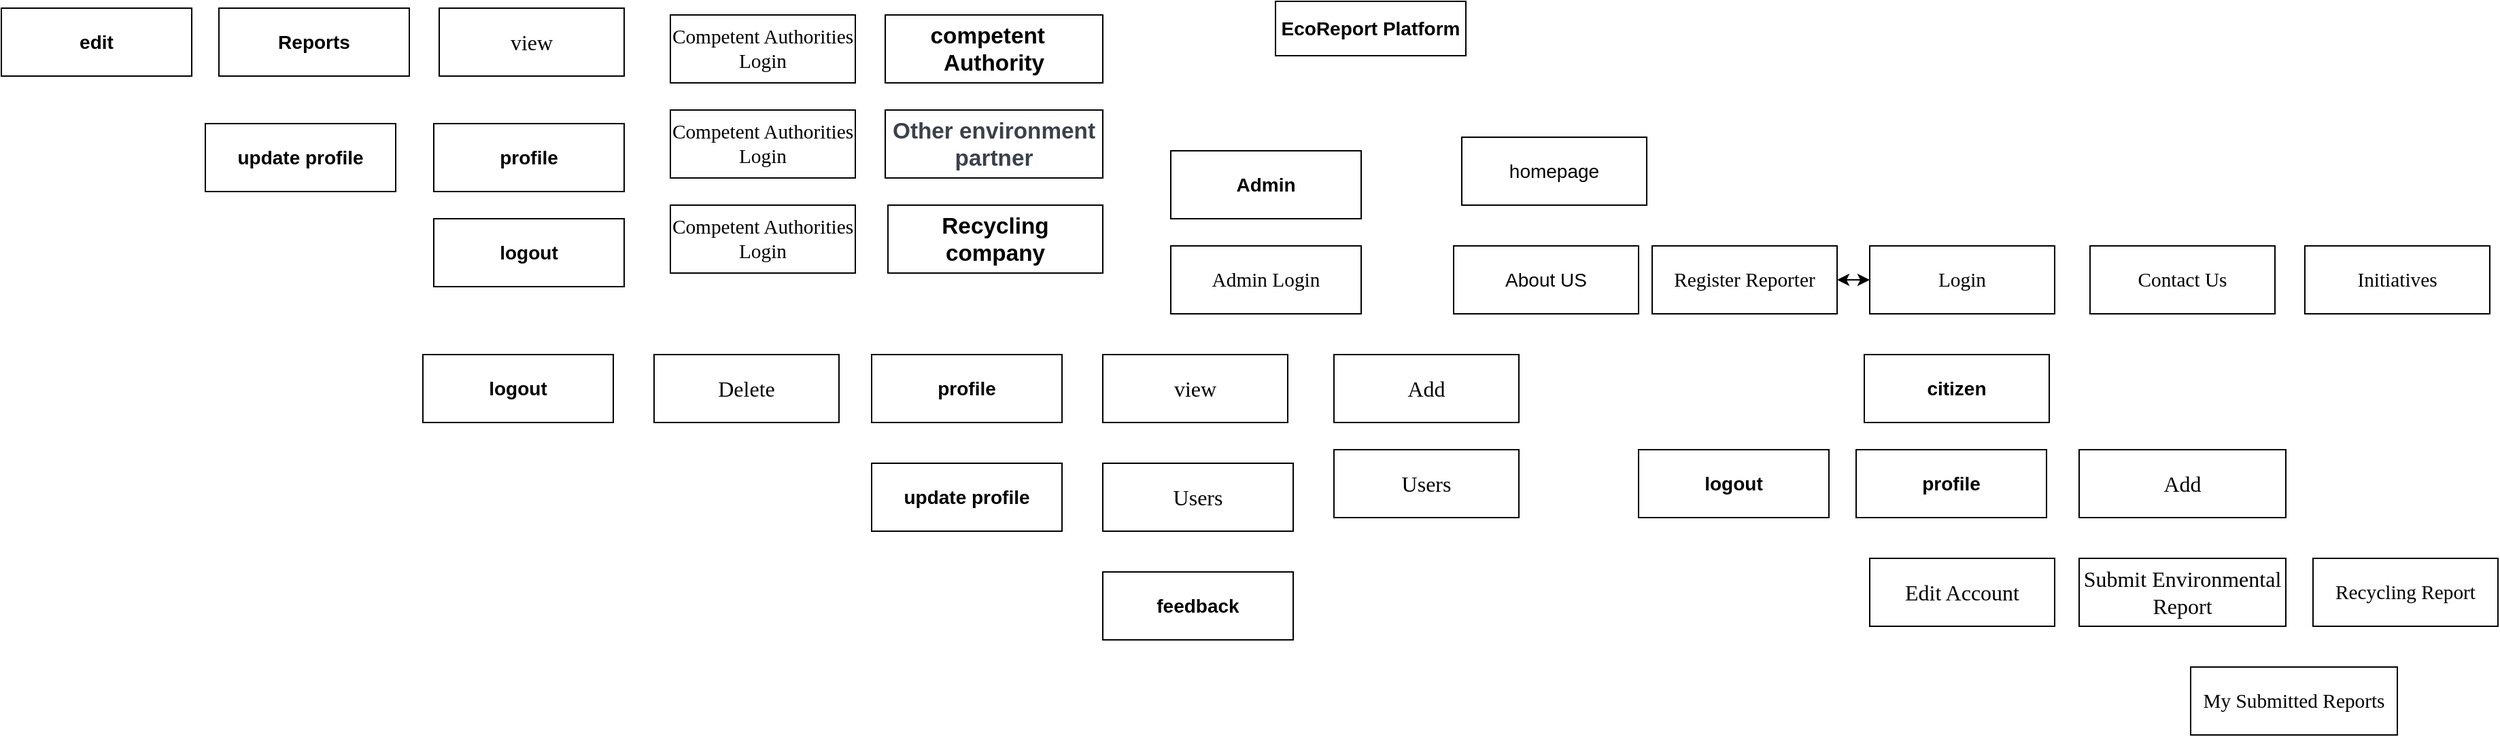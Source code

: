 <mxfile version="24.6.4" type="github">
  <diagram name="Page-1" id="8rDl9rIpBgZ5QR2DJrtB">
    <mxGraphModel dx="1609" dy="411" grid="1" gridSize="10" guides="1" tooltips="1" connect="1" arrows="1" fold="1" page="1" pageScale="1" pageWidth="827" pageHeight="1169" math="0" shadow="0">
      <root>
        <mxCell id="0" />
        <mxCell id="1" parent="0" />
        <mxCell id="Vc6H8rOFRedo5iXEoYfO-1" value="&lt;p align=&quot;center&quot; class=&quot;MsoNormal&quot;&gt;&lt;b&gt;&lt;font style=&quot;font-size: 14px;&quot;&gt;EcoReport Platform&lt;/font&gt;&lt;/b&gt;&lt;/p&gt;" style="rounded=0;whiteSpace=wrap;html=1;" vertex="1" parent="1">
          <mxGeometry x="687" y="360" width="140" height="40" as="geometry" />
        </mxCell>
        <mxCell id="Vc6H8rOFRedo5iXEoYfO-2" value="&lt;p align=&quot;center&quot; class=&quot;MsoNormal&quot;&gt;&lt;span style=&quot;font-size: 14px;&quot;&gt;&lt;b&gt;citizen&lt;/b&gt;&lt;/span&gt;&lt;/p&gt;" style="rounded=0;whiteSpace=wrap;html=1;" vertex="1" parent="1">
          <mxGeometry x="1120" y="620" width="136" height="50" as="geometry" />
        </mxCell>
        <mxCell id="Vc6H8rOFRedo5iXEoYfO-6" value="&lt;p align=&quot;center&quot; class=&quot;MsoNormal&quot;&gt;&lt;span style=&quot;font-family: &amp;quot;Times New Roman&amp;quot;, serif; font-size: 14.667px;&quot;&gt;Admin Login&lt;/span&gt;&lt;/p&gt;" style="rounded=0;whiteSpace=wrap;html=1;" vertex="1" parent="1">
          <mxGeometry x="610" y="540" width="140" height="50" as="geometry" />
        </mxCell>
        <mxCell id="Vc6H8rOFRedo5iXEoYfO-7" value="&lt;p align=&quot;center&quot; class=&quot;MsoNormal&quot;&gt;&lt;span data-lucid-content=&quot;{&amp;quot;t&amp;quot;:&amp;quot;competent  Authority&amp;quot;,&amp;quot;m&amp;quot;:[{&amp;quot;s&amp;quot;:0,&amp;quot;n&amp;quot;:&amp;quot;fsp&amp;quot;,&amp;quot;v&amp;quot;:&amp;quot;ss_presetShapeStyle1_textStyle&amp;quot;,&amp;quot;e&amp;quot;:20},{&amp;quot;s&amp;quot;:0,&amp;quot;n&amp;quot;:&amp;quot;s&amp;quot;,&amp;quot;v&amp;quot;:22.222,&amp;quot;e&amp;quot;:20}]}&quot; data-lucid-type=&quot;application/vnd.lucid.text&quot;&gt;&lt;span style=&quot;font-size:16.667px;&quot;&gt;&lt;b&gt;competent  Authority&lt;/b&gt;&lt;/span&gt;&lt;/span&gt;&lt;/p&gt;" style="rounded=0;whiteSpace=wrap;html=1;" vertex="1" parent="1">
          <mxGeometry x="400" y="370" width="160" height="50" as="geometry" />
        </mxCell>
        <mxCell id="Vc6H8rOFRedo5iXEoYfO-8" value="&lt;p align=&quot;center&quot; class=&quot;MsoNormal&quot;&gt;&lt;span data-lucid-content=&quot;{&amp;quot;t&amp;quot;:&amp;quot;Recycling company&amp;quot;,&amp;quot;m&amp;quot;:[{&amp;quot;s&amp;quot;:0,&amp;quot;n&amp;quot;:&amp;quot;fsp&amp;quot;,&amp;quot;v&amp;quot;:&amp;quot;ss_presetShapeStyle1_textStyle&amp;quot;,&amp;quot;e&amp;quot;:17},{&amp;quot;s&amp;quot;:0,&amp;quot;n&amp;quot;:&amp;quot;s&amp;quot;,&amp;quot;v&amp;quot;:22.222,&amp;quot;e&amp;quot;:17}]}&quot; data-lucid-type=&quot;application/vnd.lucid.text&quot;&gt;&lt;span style=&quot;font-size:16.667px;&quot;&gt;&lt;b&gt;Recycling company&lt;/b&gt;&lt;/span&gt;&lt;/span&gt;&lt;/p&gt;" style="rounded=0;whiteSpace=wrap;html=1;" vertex="1" parent="1">
          <mxGeometry x="402" y="510" width="158" height="50" as="geometry" />
        </mxCell>
        <mxCell id="Vc6H8rOFRedo5iXEoYfO-9" value="&lt;p align=&quot;center&quot; class=&quot;MsoNormal&quot;&gt;&lt;span data-lucid-content=&quot;{&amp;quot;t&amp;quot;:&amp;quot;Other environment partner&amp;quot;,&amp;quot;m&amp;quot;:[{&amp;quot;s&amp;quot;:0,&amp;quot;n&amp;quot;:&amp;quot;c&amp;quot;,&amp;quot;v&amp;quot;:&amp;quot;3a414aff&amp;quot;,&amp;quot;e&amp;quot;:25},{&amp;quot;s&amp;quot;:0,&amp;quot;n&amp;quot;:&amp;quot;fsp&amp;quot;,&amp;quot;v&amp;quot;:&amp;quot;ss_presetShapeStyle1_textStyle&amp;quot;,&amp;quot;e&amp;quot;:25},{&amp;quot;s&amp;quot;:0,&amp;quot;n&amp;quot;:&amp;quot;s&amp;quot;,&amp;quot;v&amp;quot;:22.222,&amp;quot;e&amp;quot;:25}]}&quot; data-lucid-type=&quot;application/vnd.lucid.text&quot;&gt;&lt;span style=&quot;color:#3a414a;font-size:16.667px;&quot;&gt;&lt;b&gt;Other environment partner&lt;/b&gt;&lt;/span&gt;&lt;/span&gt;&lt;/p&gt;" style="rounded=0;whiteSpace=wrap;html=1;" vertex="1" parent="1">
          <mxGeometry x="400" y="440" width="160" height="50" as="geometry" />
        </mxCell>
        <mxCell id="Vc6H8rOFRedo5iXEoYfO-10" value="&lt;p align=&quot;center&quot; class=&quot;MsoNormal&quot;&gt;&lt;span style=&quot;font-size: 14px;&quot;&gt;homepage&lt;/span&gt;&lt;/p&gt;" style="rounded=0;whiteSpace=wrap;html=1;" vertex="1" parent="1">
          <mxGeometry x="824" y="460" width="136" height="50" as="geometry" />
        </mxCell>
        <mxCell id="Vc6H8rOFRedo5iXEoYfO-33" style="edgeStyle=orthogonalEdgeStyle;rounded=0;orthogonalLoop=1;jettySize=auto;html=1;exitX=1;exitY=0.5;exitDx=0;exitDy=0;entryX=0;entryY=0.5;entryDx=0;entryDy=0;startArrow=classic;startFill=1;" edge="1" parent="1" source="Vc6H8rOFRedo5iXEoYfO-11" target="Vc6H8rOFRedo5iXEoYfO-13">
          <mxGeometry relative="1" as="geometry" />
        </mxCell>
        <mxCell id="Vc6H8rOFRedo5iXEoYfO-11" value="&lt;p align=&quot;center&quot; class=&quot;MsoNormal&quot;&gt;&lt;span style=&quot;color: rgba(0, 0, 0, 0); font-family: monospace; font-size: 0px; text-align: start; text-wrap-mode: nowrap;&quot;&gt;%3CmxGraphModel%3E%3Croot%3E%3CmxCell%20id%3D%220%22%2F%3E%3CmxCell%20id%3D%221%22%20parent%3D%220%22%2F%3E%3CmxCell%20id%3D%222%22%20value%3D%22%26lt%3Bp%20align%3D%26quot%3Bcenter%26quot%3B%20class%3D%26quot%3BMsoNormal%26quot%3B%26gt%3B%26lt%3Bspan%20style%3D%26quot%3Bfont-size%3A%2014px%3B%26quot%3B%26gt%3B%26lt%3Bb%26gt%3Bhomepage%26lt%3B%2Fb%26gt%3B%26lt%3B%2Fspan%26gt%3B%26lt%3B%2Fp%26gt%3B%22%20style%3D%22rounded%3D0%3BwhiteSpace%3Dwrap%3Bhtml%3D1%3B%22%20vertex%3D%221%22%20parent%3D%221%22%3E%3CmxGeometry%20x%3D%22278%22%20y%3D%22650%22%20width%3D%22136%22%20height%3D%2250%22%20as%3D%22geometry%22%2F%3E%3C%2FmxCell%3E%3C%2Froot%3E%3C%2FmxGraphModel%3E&lt;/span&gt;&lt;span style=&quot;background-color: initial; font-size: 11pt; font-family: &amp;quot;Times New Roman&amp;quot;, serif;&quot;&gt;Register Reporter&lt;/span&gt;&lt;/p&gt;" style="rounded=0;whiteSpace=wrap;html=1;" vertex="1" parent="1">
          <mxGeometry x="964" y="540" width="136" height="50" as="geometry" />
        </mxCell>
        <mxCell id="Vc6H8rOFRedo5iXEoYfO-13" value="&lt;p align=&quot;center&quot; class=&quot;MsoNormal&quot;&gt;&lt;span style=&quot;font-size:11.0pt;font-family:&amp;quot;Times New Roman&amp;quot;,serif;&lt;br/&gt;mso-fareast-font-family:&amp;quot;Times New Roman&amp;quot;;mso-ansi-language:EN-US;mso-fareast-language:&lt;br/&gt;EN-US;mso-bidi-language:AR-SA&quot;&gt;Login&lt;/span&gt;&lt;/p&gt;" style="rounded=0;whiteSpace=wrap;html=1;" vertex="1" parent="1">
          <mxGeometry x="1124" y="540" width="136" height="50" as="geometry" />
        </mxCell>
        <mxCell id="Vc6H8rOFRedo5iXEoYfO-16" value="&lt;p align=&quot;center&quot; class=&quot;MsoNormal&quot;&gt;&lt;span style=&quot;font-size:11.0pt;font-family:&amp;quot;Times New Roman&amp;quot;,serif;&lt;br/&gt;mso-fareast-font-family:&amp;quot;Times New Roman&amp;quot;;mso-ansi-language:EN-US;mso-fareast-language:&lt;br/&gt;EN-US;mso-bidi-language:AR-SA&quot;&gt;Competent Authorities Login&lt;/span&gt;&lt;/p&gt;" style="rounded=0;whiteSpace=wrap;html=1;" vertex="1" parent="1">
          <mxGeometry x="242" y="440" width="136" height="50" as="geometry" />
        </mxCell>
        <mxCell id="Vc6H8rOFRedo5iXEoYfO-17" value="&lt;p align=&quot;center&quot; class=&quot;MsoNormal&quot;&gt;&lt;span style=&quot;font-size:11.0pt;font-family:&amp;quot;Times New Roman&amp;quot;,serif;&lt;br/&gt;mso-fareast-font-family:&amp;quot;Times New Roman&amp;quot;;mso-ansi-language:EN-US;mso-fareast-language:&lt;br/&gt;EN-US;mso-bidi-language:AR-SA&quot;&gt;Contact Us&lt;/span&gt;&lt;/p&gt;" style="rounded=0;whiteSpace=wrap;html=1;" vertex="1" parent="1">
          <mxGeometry x="1286" y="540" width="136" height="50" as="geometry" />
        </mxCell>
        <mxCell id="Vc6H8rOFRedo5iXEoYfO-18" value="&lt;p align=&quot;center&quot; class=&quot;MsoNormal&quot;&gt;&lt;span style=&quot;font-size:11.0pt;font-family:&amp;quot;Times New Roman&amp;quot;,serif;&lt;br/&gt;mso-fareast-font-family:&amp;quot;Times New Roman&amp;quot;;mso-ansi-language:EN-US;mso-fareast-language:&lt;br/&gt;EN-US;mso-bidi-language:AR-SA&quot;&gt;Recycling Report&lt;/span&gt;&lt;/p&gt;" style="rounded=0;whiteSpace=wrap;html=1;" vertex="1" parent="1">
          <mxGeometry x="1450" y="770" width="136" height="50" as="geometry" />
        </mxCell>
        <mxCell id="Vc6H8rOFRedo5iXEoYfO-19" value="&lt;p align=&quot;center&quot; class=&quot;MsoNormal&quot;&gt;&lt;span style=&quot;font-size:12.0pt;font-family:&amp;quot;Times New Roman&amp;quot;,serif;&lt;br/&gt;mso-fareast-font-family:&amp;quot;Times New Roman&amp;quot;;mso-ansi-language:EN-US;mso-fareast-language:&lt;br/&gt;EN-US;mso-bidi-language:AR-SY&quot;&gt;Edit Account&lt;/span&gt;&lt;/p&gt;" style="rounded=0;whiteSpace=wrap;html=1;" vertex="1" parent="1">
          <mxGeometry x="1124" y="770" width="136" height="50" as="geometry" />
        </mxCell>
        <mxCell id="Vc6H8rOFRedo5iXEoYfO-21" value="&lt;p align=&quot;center&quot; class=&quot;MsoNormal&quot;&gt;&lt;font face=&quot;Times New Roman, serif&quot;&gt;&lt;span style=&quot;font-size: 16px;&quot;&gt;Users&lt;/span&gt;&lt;/font&gt;&lt;/p&gt;" style="rounded=0;whiteSpace=wrap;html=1;" vertex="1" parent="1">
          <mxGeometry x="730" y="690" width="136" height="50" as="geometry" />
        </mxCell>
        <mxCell id="Vc6H8rOFRedo5iXEoYfO-22" value="&lt;p align=&quot;center&quot; class=&quot;MsoNormal&quot;&gt;&lt;span style=&quot;color: rgba(0, 0, 0, 0); font-family: monospace; font-size: 0px; text-align: start; text-wrap-mode: nowrap;&quot;&gt;%3CmxGraphModel%3E%3Croot%3E%3CmxCell%20id%3D%220%22%2F%3E%3CmxCell%20id%3D%221%22%20parent%3D%220%22%2F%3E%3CmxCell%20id%3D%222%22%20value%3D%22%26lt%3Bp%20align%3D%26quot%3Bcenter%26quot%3B%20class%3D%26quot%3BMsoNormal%26quot%3B%26gt%3B%26lt%3Bfont%20face%3D%26quot%3BTimes%20New%20Roman%2C%20serif%26quot%3B%26gt%3B%26lt%3Bspan%20style%3D%26quot%3Bfont-size%3A%2016px%3B%26quot%3B%26gt%3BAdd%20Users%26lt%3B%2Fspan%26gt%3B%26lt%3B%2Ffont%26gt%3B%26lt%3B%2Fp%26gt%3B%22%20style%3D%22rounded%3D0%3BwhiteSpace%3Dwrap%3Bhtml%3D1%3B%22%20vertex%3D%221%22%20parent%3D%221%22%3E%3CmxGeometry%20x%3D%22278%22%20y%3D%22810%22%20width%3D%22136%22%20height%3D%2250%22%20as%3D%22geometry%22%2F%3E%3C%2FmxCell%3E%3C%2Froot%3E%3C%2FmxGraphModel%3E&lt;/span&gt;&lt;span style=&quot;font-family: &amp;quot;Times New Roman&amp;quot;, serif; font-size: 11pt; background-color: initial;&quot;&gt;Initiatives&lt;/span&gt;&lt;/p&gt;" style="rounded=0;whiteSpace=wrap;html=1;" vertex="1" parent="1">
          <mxGeometry x="1444" y="540" width="136" height="50" as="geometry" />
        </mxCell>
        <mxCell id="Vc6H8rOFRedo5iXEoYfO-24" value="&lt;p align=&quot;center&quot; class=&quot;MsoNormal&quot;&gt;&lt;span style=&quot;font-size:12.0pt;font-family:&amp;quot;Times New Roman&amp;quot;,serif;&lt;br/&gt;mso-fareast-font-family:&amp;quot;Times New Roman&amp;quot;;mso-ansi-language:EN-US;mso-fareast-language:&lt;br/&gt;EN-US;mso-bidi-language:AR-SY&quot;&gt;Submit Environmental Report&lt;/span&gt;&lt;/p&gt;" style="rounded=0;whiteSpace=wrap;html=1;" vertex="1" parent="1">
          <mxGeometry x="1278" y="770" width="152" height="50" as="geometry" />
        </mxCell>
        <mxCell id="Vc6H8rOFRedo5iXEoYfO-28" value="&lt;p align=&quot;center&quot; class=&quot;MsoNormal&quot;&gt;&lt;span style=&quot;font-size:11.0pt;font-family:&amp;quot;Times New Roman&amp;quot;,serif;&lt;br/&gt;mso-fareast-font-family:&amp;quot;Times New Roman&amp;quot;;mso-ansi-language:EN-US;mso-fareast-language:&lt;br/&gt;EN-US;mso-bidi-language:AR-SA&quot;&gt;My Submitted Reports&lt;/span&gt;&lt;/p&gt;" style="rounded=0;whiteSpace=wrap;html=1;" vertex="1" parent="1">
          <mxGeometry x="1360" y="850" width="152" height="50" as="geometry" />
        </mxCell>
        <mxCell id="Vc6H8rOFRedo5iXEoYfO-29" value="&lt;p align=&quot;center&quot; class=&quot;MsoNormal&quot;&gt;&lt;span style=&quot;font-size: 14px;&quot;&gt;About US&lt;/span&gt;&lt;/p&gt;" style="rounded=0;whiteSpace=wrap;html=1;" vertex="1" parent="1">
          <mxGeometry x="818" y="540" width="136" height="50" as="geometry" />
        </mxCell>
        <mxCell id="Vc6H8rOFRedo5iXEoYfO-39" value="&lt;p align=&quot;center&quot; class=&quot;MsoNormal&quot;&gt;&lt;span style=&quot;font-size: 14px;&quot;&gt;&lt;b&gt;Reports&lt;/b&gt;&lt;/span&gt;&lt;/p&gt;" style="rounded=0;whiteSpace=wrap;html=1;" vertex="1" parent="1">
          <mxGeometry x="-90" y="365" width="140" height="50" as="geometry" />
        </mxCell>
        <mxCell id="Vc6H8rOFRedo5iXEoYfO-40" value="&lt;p align=&quot;center&quot; class=&quot;MsoNormal&quot;&gt;&lt;span style=&quot;font-family: &amp;quot;Times New Roman&amp;quot;, serif; font-size: 16px;&quot;&gt;Users&lt;/span&gt;&lt;/p&gt;" style="rounded=0;whiteSpace=wrap;html=1;" vertex="1" parent="1">
          <mxGeometry x="560" y="700" width="140" height="50" as="geometry" />
        </mxCell>
        <mxCell id="Vc6H8rOFRedo5iXEoYfO-42" value="&lt;p align=&quot;center&quot; class=&quot;MsoNormal&quot;&gt;&lt;span style=&quot;font-size: 14px;&quot;&gt;&lt;b&gt;feedback&lt;/b&gt;&lt;/span&gt;&lt;/p&gt;" style="rounded=0;whiteSpace=wrap;html=1;" vertex="1" parent="1">
          <mxGeometry x="560" y="780" width="140" height="50" as="geometry" />
        </mxCell>
        <mxCell id="Vc6H8rOFRedo5iXEoYfO-45" value="&lt;p align=&quot;center&quot; class=&quot;MsoNormal&quot;&gt;&lt;span style=&quot;font-size: 14px;&quot;&gt;&lt;b&gt;edit&lt;/b&gt;&lt;/span&gt;&lt;/p&gt;" style="rounded=0;whiteSpace=wrap;html=1;" vertex="1" parent="1">
          <mxGeometry x="-250" y="365" width="140" height="50" as="geometry" />
        </mxCell>
        <mxCell id="Vc6H8rOFRedo5iXEoYfO-47" value="&lt;p align=&quot;center&quot; class=&quot;MsoNormal&quot;&gt;&lt;font face=&quot;Times New Roman, serif&quot;&gt;&lt;span style=&quot;font-size: 16px;&quot;&gt;Add&lt;/span&gt;&lt;/font&gt;&lt;/p&gt;" style="rounded=0;whiteSpace=wrap;html=1;" vertex="1" parent="1">
          <mxGeometry x="730" y="620" width="136" height="50" as="geometry" />
        </mxCell>
        <mxCell id="Vc6H8rOFRedo5iXEoYfO-49" value="&lt;p align=&quot;center&quot; class=&quot;MsoNormal&quot;&gt;&lt;span style=&quot;font-size: 14px;&quot;&gt;&lt;b&gt;Admin&lt;/b&gt;&lt;/span&gt;&lt;/p&gt;" style="rounded=0;whiteSpace=wrap;html=1;" vertex="1" parent="1">
          <mxGeometry x="610" y="470" width="140" height="50" as="geometry" />
        </mxCell>
        <mxCell id="Vc6H8rOFRedo5iXEoYfO-50" value="&lt;p align=&quot;center&quot; class=&quot;MsoNormal&quot;&gt;&lt;font face=&quot;Times New Roman, serif&quot;&gt;&lt;span style=&quot;font-size: 16px;&quot;&gt;view&lt;/span&gt;&lt;/font&gt;&lt;/p&gt;" style="rounded=0;whiteSpace=wrap;html=1;" vertex="1" parent="1">
          <mxGeometry x="560" y="620" width="136" height="50" as="geometry" />
        </mxCell>
        <mxCell id="Vc6H8rOFRedo5iXEoYfO-51" value="&lt;p align=&quot;center&quot; class=&quot;MsoNormal&quot;&gt;&lt;span style=&quot;font-size: 14px;&quot;&gt;&lt;b&gt;profile&lt;/b&gt;&lt;/span&gt;&lt;/p&gt;" style="rounded=0;whiteSpace=wrap;html=1;" vertex="1" parent="1">
          <mxGeometry x="390" y="620" width="140" height="50" as="geometry" />
        </mxCell>
        <mxCell id="Vc6H8rOFRedo5iXEoYfO-53" value="&lt;p align=&quot;center&quot; class=&quot;MsoNormal&quot;&gt;&lt;span style=&quot;font-size: 14px;&quot;&gt;&lt;b&gt;update profile&lt;/b&gt;&lt;/span&gt;&lt;/p&gt;" style="rounded=0;whiteSpace=wrap;html=1;" vertex="1" parent="1">
          <mxGeometry x="390" y="700" width="140" height="50" as="geometry" />
        </mxCell>
        <mxCell id="Vc6H8rOFRedo5iXEoYfO-55" value="&lt;p align=&quot;center&quot; class=&quot;MsoNormal&quot;&gt;&lt;span style=&quot;font-size: 14px;&quot;&gt;&lt;b&gt;logout&lt;/b&gt;&lt;/span&gt;&lt;/p&gt;" style="rounded=0;whiteSpace=wrap;html=1;" vertex="1" parent="1">
          <mxGeometry x="60" y="620" width="140" height="50" as="geometry" />
        </mxCell>
        <mxCell id="Vc6H8rOFRedo5iXEoYfO-56" value="&lt;p align=&quot;center&quot; class=&quot;MsoNormal&quot;&gt;&lt;font face=&quot;Times New Roman, serif&quot;&gt;&lt;span style=&quot;font-size: 16px;&quot;&gt;Add&lt;/span&gt;&lt;/font&gt;&lt;/p&gt;" style="rounded=0;whiteSpace=wrap;html=1;" vertex="1" parent="1">
          <mxGeometry x="1278" y="690" width="152" height="50" as="geometry" />
        </mxCell>
        <mxCell id="Vc6H8rOFRedo5iXEoYfO-57" value="&lt;p align=&quot;center&quot; class=&quot;MsoNormal&quot;&gt;&lt;span style=&quot;font-size: 14px;&quot;&gt;&lt;b&gt;profile&lt;/b&gt;&lt;/span&gt;&lt;/p&gt;" style="rounded=0;whiteSpace=wrap;html=1;" vertex="1" parent="1">
          <mxGeometry x="1114" y="690" width="140" height="50" as="geometry" />
        </mxCell>
        <mxCell id="Vc6H8rOFRedo5iXEoYfO-58" value="&lt;p align=&quot;center&quot; class=&quot;MsoNormal&quot;&gt;&lt;span style=&quot;font-size:11.0pt;font-family:&amp;quot;Times New Roman&amp;quot;,serif;&lt;br/&gt;mso-fareast-font-family:&amp;quot;Times New Roman&amp;quot;;mso-ansi-language:EN-US;mso-fareast-language:&lt;br/&gt;EN-US;mso-bidi-language:AR-SA&quot;&gt;Competent Authorities Login&lt;/span&gt;&lt;/p&gt;" style="rounded=0;whiteSpace=wrap;html=1;" vertex="1" parent="1">
          <mxGeometry x="242" y="370" width="136" height="50" as="geometry" />
        </mxCell>
        <mxCell id="Vc6H8rOFRedo5iXEoYfO-59" value="&lt;p align=&quot;center&quot; class=&quot;MsoNormal&quot;&gt;&lt;span style=&quot;font-size:11.0pt;font-family:&amp;quot;Times New Roman&amp;quot;,serif;&lt;br/&gt;mso-fareast-font-family:&amp;quot;Times New Roman&amp;quot;;mso-ansi-language:EN-US;mso-fareast-language:&lt;br/&gt;EN-US;mso-bidi-language:AR-SA&quot;&gt;Competent Authorities Login&lt;/span&gt;&lt;/p&gt;" style="rounded=0;whiteSpace=wrap;html=1;" vertex="1" parent="1">
          <mxGeometry x="242" y="510" width="136" height="50" as="geometry" />
        </mxCell>
        <mxCell id="Vc6H8rOFRedo5iXEoYfO-60" value="&lt;p align=&quot;center&quot; class=&quot;MsoNormal&quot;&gt;&lt;font face=&quot;Times New Roman, serif&quot;&gt;&lt;span style=&quot;font-size: 16px;&quot;&gt;view&lt;/span&gt;&lt;/font&gt;&lt;/p&gt;" style="rounded=0;whiteSpace=wrap;html=1;" vertex="1" parent="1">
          <mxGeometry x="72" y="365" width="136" height="50" as="geometry" />
        </mxCell>
        <mxCell id="Vc6H8rOFRedo5iXEoYfO-61" value="&lt;p align=&quot;center&quot; class=&quot;MsoNormal&quot;&gt;&lt;span style=&quot;font-size: 14px;&quot;&gt;&lt;b&gt;profile&lt;/b&gt;&lt;/span&gt;&lt;/p&gt;" style="rounded=0;whiteSpace=wrap;html=1;" vertex="1" parent="1">
          <mxGeometry x="68" y="450" width="140" height="50" as="geometry" />
        </mxCell>
        <mxCell id="Vc6H8rOFRedo5iXEoYfO-62" value="&lt;p align=&quot;center&quot; class=&quot;MsoNormal&quot;&gt;&lt;span style=&quot;font-size: 14px;&quot;&gt;&lt;b&gt;update profile&lt;/b&gt;&lt;/span&gt;&lt;/p&gt;" style="rounded=0;whiteSpace=wrap;html=1;" vertex="1" parent="1">
          <mxGeometry x="-100" y="450" width="140" height="50" as="geometry" />
        </mxCell>
        <mxCell id="Vc6H8rOFRedo5iXEoYfO-63" value="&lt;p align=&quot;center&quot; class=&quot;MsoNormal&quot;&gt;&lt;span style=&quot;font-size: 14px;&quot;&gt;&lt;b&gt;logout&lt;/b&gt;&lt;/span&gt;&lt;/p&gt;" style="rounded=0;whiteSpace=wrap;html=1;" vertex="1" parent="1">
          <mxGeometry x="68" y="520" width="140" height="50" as="geometry" />
        </mxCell>
        <mxCell id="Vc6H8rOFRedo5iXEoYfO-65" value="&lt;p align=&quot;center&quot; class=&quot;MsoNormal&quot;&gt;&lt;span style=&quot;font-size: 14px;&quot;&gt;&lt;b&gt;logout&lt;/b&gt;&lt;/span&gt;&lt;/p&gt;" style="rounded=0;whiteSpace=wrap;html=1;" vertex="1" parent="1">
          <mxGeometry x="954" y="690" width="140" height="50" as="geometry" />
        </mxCell>
        <mxCell id="Vc6H8rOFRedo5iXEoYfO-66" value="&lt;p align=&quot;center&quot; class=&quot;MsoNormal&quot;&gt;&lt;font face=&quot;Times New Roman, serif&quot;&gt;&lt;span style=&quot;font-size: 16px;&quot;&gt;Delete&lt;/span&gt;&lt;/font&gt;&lt;/p&gt;" style="rounded=0;whiteSpace=wrap;html=1;" vertex="1" parent="1">
          <mxGeometry x="230" y="620" width="136" height="50" as="geometry" />
        </mxCell>
      </root>
    </mxGraphModel>
  </diagram>
</mxfile>
